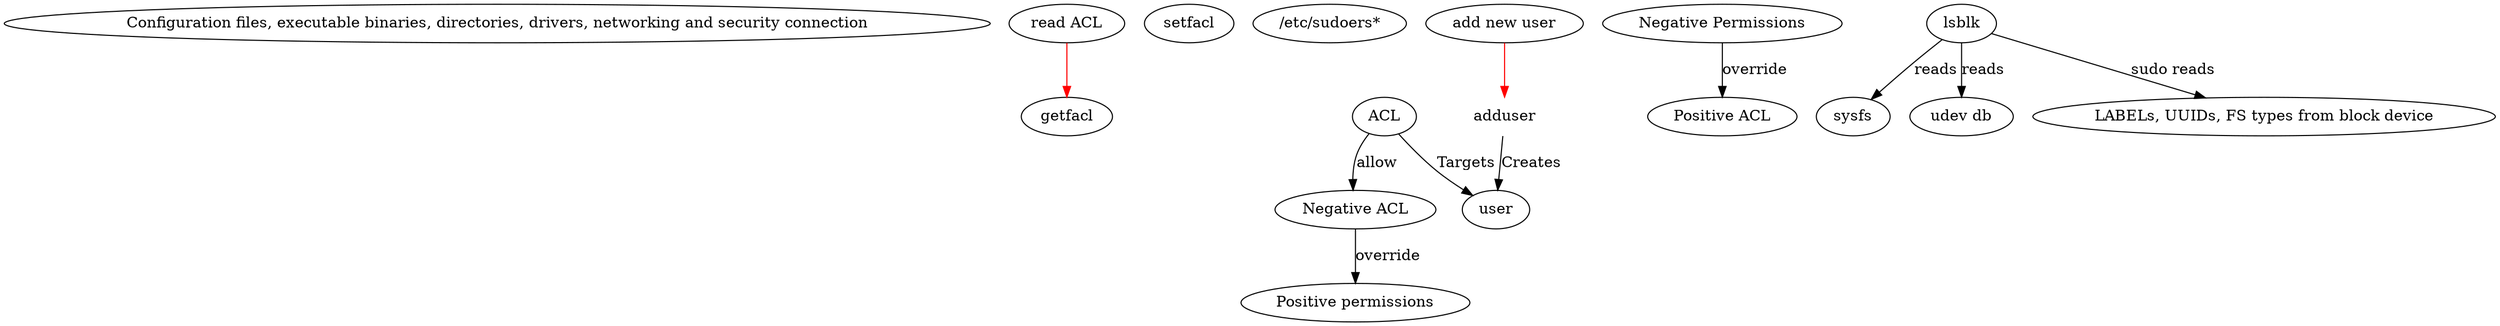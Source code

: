 
digraph {
    "Configuration files, executable binaries, directories, drivers, networking and security connection"
    getfacl
    setfacl
    "/etc/sudoers*"
    adduser [shape="plaintext"];
    "add new user" -> adduser [color = "red"];
    adduser -> user [label="Creates"];
    ACL -> user [label= "Targets"];
    "read ACL" -> getfacl [color = "red"];
    "Negative Permissions" -> "Positive ACL" [label= "override"] 
    "Negative ACL" -> "Positive permissions" [label= "override"] 
    ACL -> "Negative ACL" [label= "allow"]

    lsblk -> sysfs [label = "reads"]
    lsblk -> "udev db" [label = "reads"]
    lsblk -> "LABELs, UUIDs, FS types from block device" [label = "sudo reads"]

}
